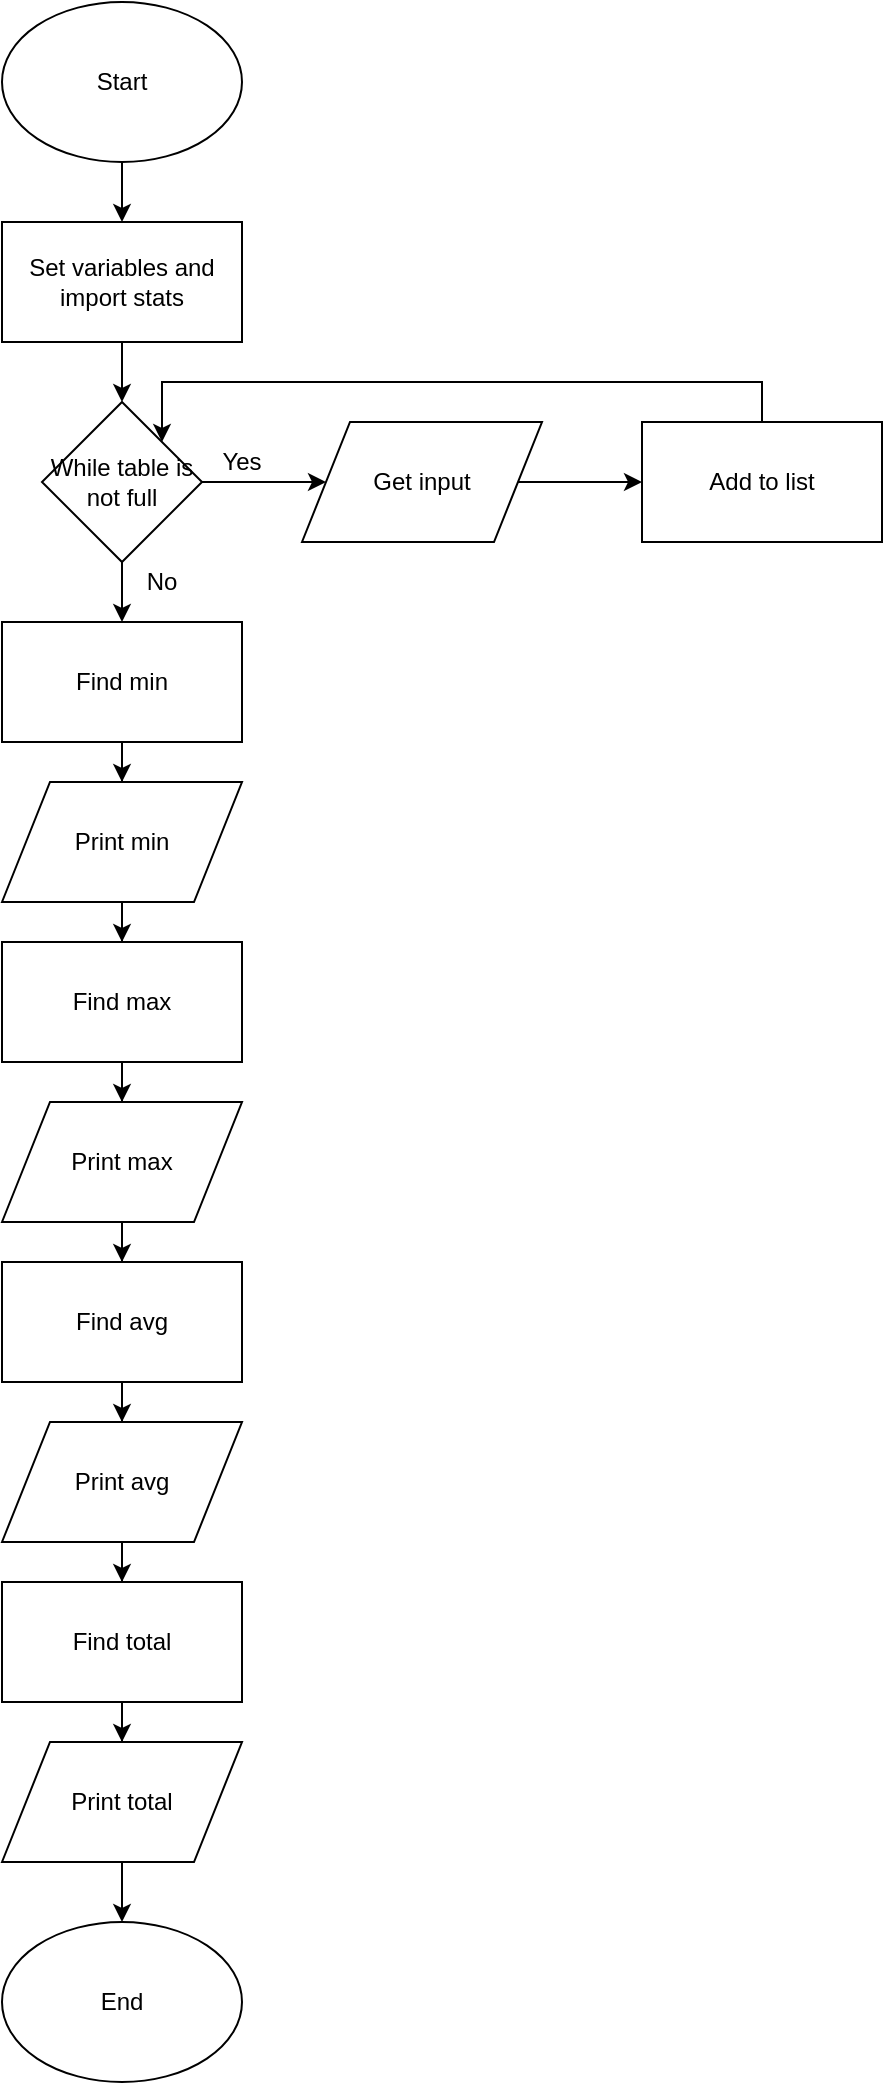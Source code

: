 <mxfile version="13.2.2" type="device"><diagram id="423YuR80kRl_dDVqf4FC" name="Page-1"><mxGraphModel dx="1038" dy="647" grid="1" gridSize="10" guides="1" tooltips="1" connect="1" arrows="1" fold="1" page="1" pageScale="1" pageWidth="850" pageHeight="1100" math="0" shadow="0"><root><mxCell id="0"/><mxCell id="1" parent="0"/><mxCell id="tpxjudsjt7gVKrdWmDg9-15" style="edgeStyle=orthogonalEdgeStyle;rounded=0;orthogonalLoop=1;jettySize=auto;html=1;entryX=0.5;entryY=0;entryDx=0;entryDy=0;" edge="1" parent="1" source="tpxjudsjt7gVKrdWmDg9-1" target="tpxjudsjt7gVKrdWmDg9-2"><mxGeometry relative="1" as="geometry"/></mxCell><mxCell id="tpxjudsjt7gVKrdWmDg9-1" value="Start" style="ellipse;whiteSpace=wrap;html=1;" vertex="1" parent="1"><mxGeometry x="60" y="30" width="120" height="80" as="geometry"/></mxCell><mxCell id="tpxjudsjt7gVKrdWmDg9-16" style="edgeStyle=orthogonalEdgeStyle;rounded=0;orthogonalLoop=1;jettySize=auto;html=1;entryX=0.5;entryY=0;entryDx=0;entryDy=0;" edge="1" parent="1" source="tpxjudsjt7gVKrdWmDg9-2" target="tpxjudsjt7gVKrdWmDg9-3"><mxGeometry relative="1" as="geometry"/></mxCell><mxCell id="tpxjudsjt7gVKrdWmDg9-2" value="Set variables and import stats" style="rounded=0;whiteSpace=wrap;html=1;" vertex="1" parent="1"><mxGeometry x="60" y="140" width="120" height="60" as="geometry"/></mxCell><mxCell id="tpxjudsjt7gVKrdWmDg9-17" style="edgeStyle=orthogonalEdgeStyle;rounded=0;orthogonalLoop=1;jettySize=auto;html=1;entryX=0;entryY=0.5;entryDx=0;entryDy=0;" edge="1" parent="1" source="tpxjudsjt7gVKrdWmDg9-3" target="tpxjudsjt7gVKrdWmDg9-4"><mxGeometry relative="1" as="geometry"/></mxCell><mxCell id="tpxjudsjt7gVKrdWmDg9-20" style="edgeStyle=orthogonalEdgeStyle;rounded=0;orthogonalLoop=1;jettySize=auto;html=1;entryX=0.5;entryY=0;entryDx=0;entryDy=0;" edge="1" parent="1" source="tpxjudsjt7gVKrdWmDg9-3" target="tpxjudsjt7gVKrdWmDg9-6"><mxGeometry relative="1" as="geometry"/></mxCell><mxCell id="tpxjudsjt7gVKrdWmDg9-3" value="While table is not full" style="rhombus;whiteSpace=wrap;html=1;" vertex="1" parent="1"><mxGeometry x="80" y="230" width="80" height="80" as="geometry"/></mxCell><mxCell id="tpxjudsjt7gVKrdWmDg9-18" style="edgeStyle=orthogonalEdgeStyle;rounded=0;orthogonalLoop=1;jettySize=auto;html=1;entryX=0;entryY=0.5;entryDx=0;entryDy=0;" edge="1" parent="1" source="tpxjudsjt7gVKrdWmDg9-4" target="tpxjudsjt7gVKrdWmDg9-5"><mxGeometry relative="1" as="geometry"/></mxCell><mxCell id="tpxjudsjt7gVKrdWmDg9-4" value="Get input" style="shape=parallelogram;perimeter=parallelogramPerimeter;whiteSpace=wrap;html=1;" vertex="1" parent="1"><mxGeometry x="210" y="240" width="120" height="60" as="geometry"/></mxCell><mxCell id="tpxjudsjt7gVKrdWmDg9-19" style="edgeStyle=orthogonalEdgeStyle;rounded=0;orthogonalLoop=1;jettySize=auto;html=1;entryX=1;entryY=0;entryDx=0;entryDy=0;exitX=0.5;exitY=0;exitDx=0;exitDy=0;" edge="1" parent="1" source="tpxjudsjt7gVKrdWmDg9-5" target="tpxjudsjt7gVKrdWmDg9-3"><mxGeometry relative="1" as="geometry"><Array as="points"><mxPoint x="440" y="220"/><mxPoint x="140" y="220"/></Array></mxGeometry></mxCell><mxCell id="tpxjudsjt7gVKrdWmDg9-5" value="Add to list" style="rounded=0;whiteSpace=wrap;html=1;" vertex="1" parent="1"><mxGeometry x="380" y="240" width="120" height="60" as="geometry"/></mxCell><mxCell id="tpxjudsjt7gVKrdWmDg9-21" style="edgeStyle=orthogonalEdgeStyle;rounded=0;orthogonalLoop=1;jettySize=auto;html=1;entryX=0.5;entryY=0;entryDx=0;entryDy=0;" edge="1" parent="1" source="tpxjudsjt7gVKrdWmDg9-6" target="tpxjudsjt7gVKrdWmDg9-7"><mxGeometry relative="1" as="geometry"/></mxCell><mxCell id="tpxjudsjt7gVKrdWmDg9-6" value="Find min" style="rounded=0;whiteSpace=wrap;html=1;" vertex="1" parent="1"><mxGeometry x="60" y="340" width="120" height="60" as="geometry"/></mxCell><mxCell id="tpxjudsjt7gVKrdWmDg9-22" style="edgeStyle=orthogonalEdgeStyle;rounded=0;orthogonalLoop=1;jettySize=auto;html=1;entryX=0.5;entryY=0;entryDx=0;entryDy=0;" edge="1" parent="1" source="tpxjudsjt7gVKrdWmDg9-7" target="tpxjudsjt7gVKrdWmDg9-8"><mxGeometry relative="1" as="geometry"/></mxCell><mxCell id="tpxjudsjt7gVKrdWmDg9-7" value="Print min" style="shape=parallelogram;perimeter=parallelogramPerimeter;whiteSpace=wrap;html=1;" vertex="1" parent="1"><mxGeometry x="60" y="420" width="120" height="60" as="geometry"/></mxCell><mxCell id="tpxjudsjt7gVKrdWmDg9-23" style="edgeStyle=orthogonalEdgeStyle;rounded=0;orthogonalLoop=1;jettySize=auto;html=1;entryX=0.5;entryY=0;entryDx=0;entryDy=0;" edge="1" parent="1" source="tpxjudsjt7gVKrdWmDg9-8" target="tpxjudsjt7gVKrdWmDg9-9"><mxGeometry relative="1" as="geometry"/></mxCell><mxCell id="tpxjudsjt7gVKrdWmDg9-8" value="Find max" style="rounded=0;whiteSpace=wrap;html=1;" vertex="1" parent="1"><mxGeometry x="60" y="500" width="120" height="60" as="geometry"/></mxCell><mxCell id="tpxjudsjt7gVKrdWmDg9-24" style="edgeStyle=orthogonalEdgeStyle;rounded=0;orthogonalLoop=1;jettySize=auto;html=1;" edge="1" parent="1" source="tpxjudsjt7gVKrdWmDg9-9" target="tpxjudsjt7gVKrdWmDg9-10"><mxGeometry relative="1" as="geometry"/></mxCell><mxCell id="tpxjudsjt7gVKrdWmDg9-9" value="Print max" style="shape=parallelogram;perimeter=parallelogramPerimeter;whiteSpace=wrap;html=1;" vertex="1" parent="1"><mxGeometry x="60" y="580" width="120" height="60" as="geometry"/></mxCell><mxCell id="tpxjudsjt7gVKrdWmDg9-25" style="edgeStyle=orthogonalEdgeStyle;rounded=0;orthogonalLoop=1;jettySize=auto;html=1;" edge="1" parent="1" source="tpxjudsjt7gVKrdWmDg9-10" target="tpxjudsjt7gVKrdWmDg9-11"><mxGeometry relative="1" as="geometry"/></mxCell><mxCell id="tpxjudsjt7gVKrdWmDg9-10" value="Find avg" style="rounded=0;whiteSpace=wrap;html=1;" vertex="1" parent="1"><mxGeometry x="60" y="660" width="120" height="60" as="geometry"/></mxCell><mxCell id="tpxjudsjt7gVKrdWmDg9-26" style="edgeStyle=orthogonalEdgeStyle;rounded=0;orthogonalLoop=1;jettySize=auto;html=1;" edge="1" parent="1" source="tpxjudsjt7gVKrdWmDg9-11" target="tpxjudsjt7gVKrdWmDg9-12"><mxGeometry relative="1" as="geometry"/></mxCell><mxCell id="tpxjudsjt7gVKrdWmDg9-11" value="Print avg" style="shape=parallelogram;perimeter=parallelogramPerimeter;whiteSpace=wrap;html=1;" vertex="1" parent="1"><mxGeometry x="60" y="740" width="120" height="60" as="geometry"/></mxCell><mxCell id="tpxjudsjt7gVKrdWmDg9-27" style="edgeStyle=orthogonalEdgeStyle;rounded=0;orthogonalLoop=1;jettySize=auto;html=1;entryX=0.5;entryY=0;entryDx=0;entryDy=0;" edge="1" parent="1" source="tpxjudsjt7gVKrdWmDg9-12" target="tpxjudsjt7gVKrdWmDg9-13"><mxGeometry relative="1" as="geometry"/></mxCell><mxCell id="tpxjudsjt7gVKrdWmDg9-12" value="Find total" style="rounded=0;whiteSpace=wrap;html=1;" vertex="1" parent="1"><mxGeometry x="60" y="820" width="120" height="60" as="geometry"/></mxCell><mxCell id="tpxjudsjt7gVKrdWmDg9-28" style="edgeStyle=orthogonalEdgeStyle;rounded=0;orthogonalLoop=1;jettySize=auto;html=1;entryX=0.5;entryY=0;entryDx=0;entryDy=0;" edge="1" parent="1" source="tpxjudsjt7gVKrdWmDg9-13" target="tpxjudsjt7gVKrdWmDg9-14"><mxGeometry relative="1" as="geometry"/></mxCell><mxCell id="tpxjudsjt7gVKrdWmDg9-13" value="Print total" style="shape=parallelogram;perimeter=parallelogramPerimeter;whiteSpace=wrap;html=1;" vertex="1" parent="1"><mxGeometry x="60" y="900" width="120" height="60" as="geometry"/></mxCell><mxCell id="tpxjudsjt7gVKrdWmDg9-14" value="End" style="ellipse;whiteSpace=wrap;html=1;" vertex="1" parent="1"><mxGeometry x="60" y="990" width="120" height="80" as="geometry"/></mxCell><mxCell id="tpxjudsjt7gVKrdWmDg9-29" value="Yes" style="text;html=1;strokeColor=none;fillColor=none;align=center;verticalAlign=middle;whiteSpace=wrap;rounded=0;" vertex="1" parent="1"><mxGeometry x="160" y="250" width="40" height="20" as="geometry"/></mxCell><mxCell id="tpxjudsjt7gVKrdWmDg9-30" value="No" style="text;html=1;strokeColor=none;fillColor=none;align=center;verticalAlign=middle;whiteSpace=wrap;rounded=0;" vertex="1" parent="1"><mxGeometry x="120" y="310" width="40" height="20" as="geometry"/></mxCell></root></mxGraphModel></diagram></mxfile>